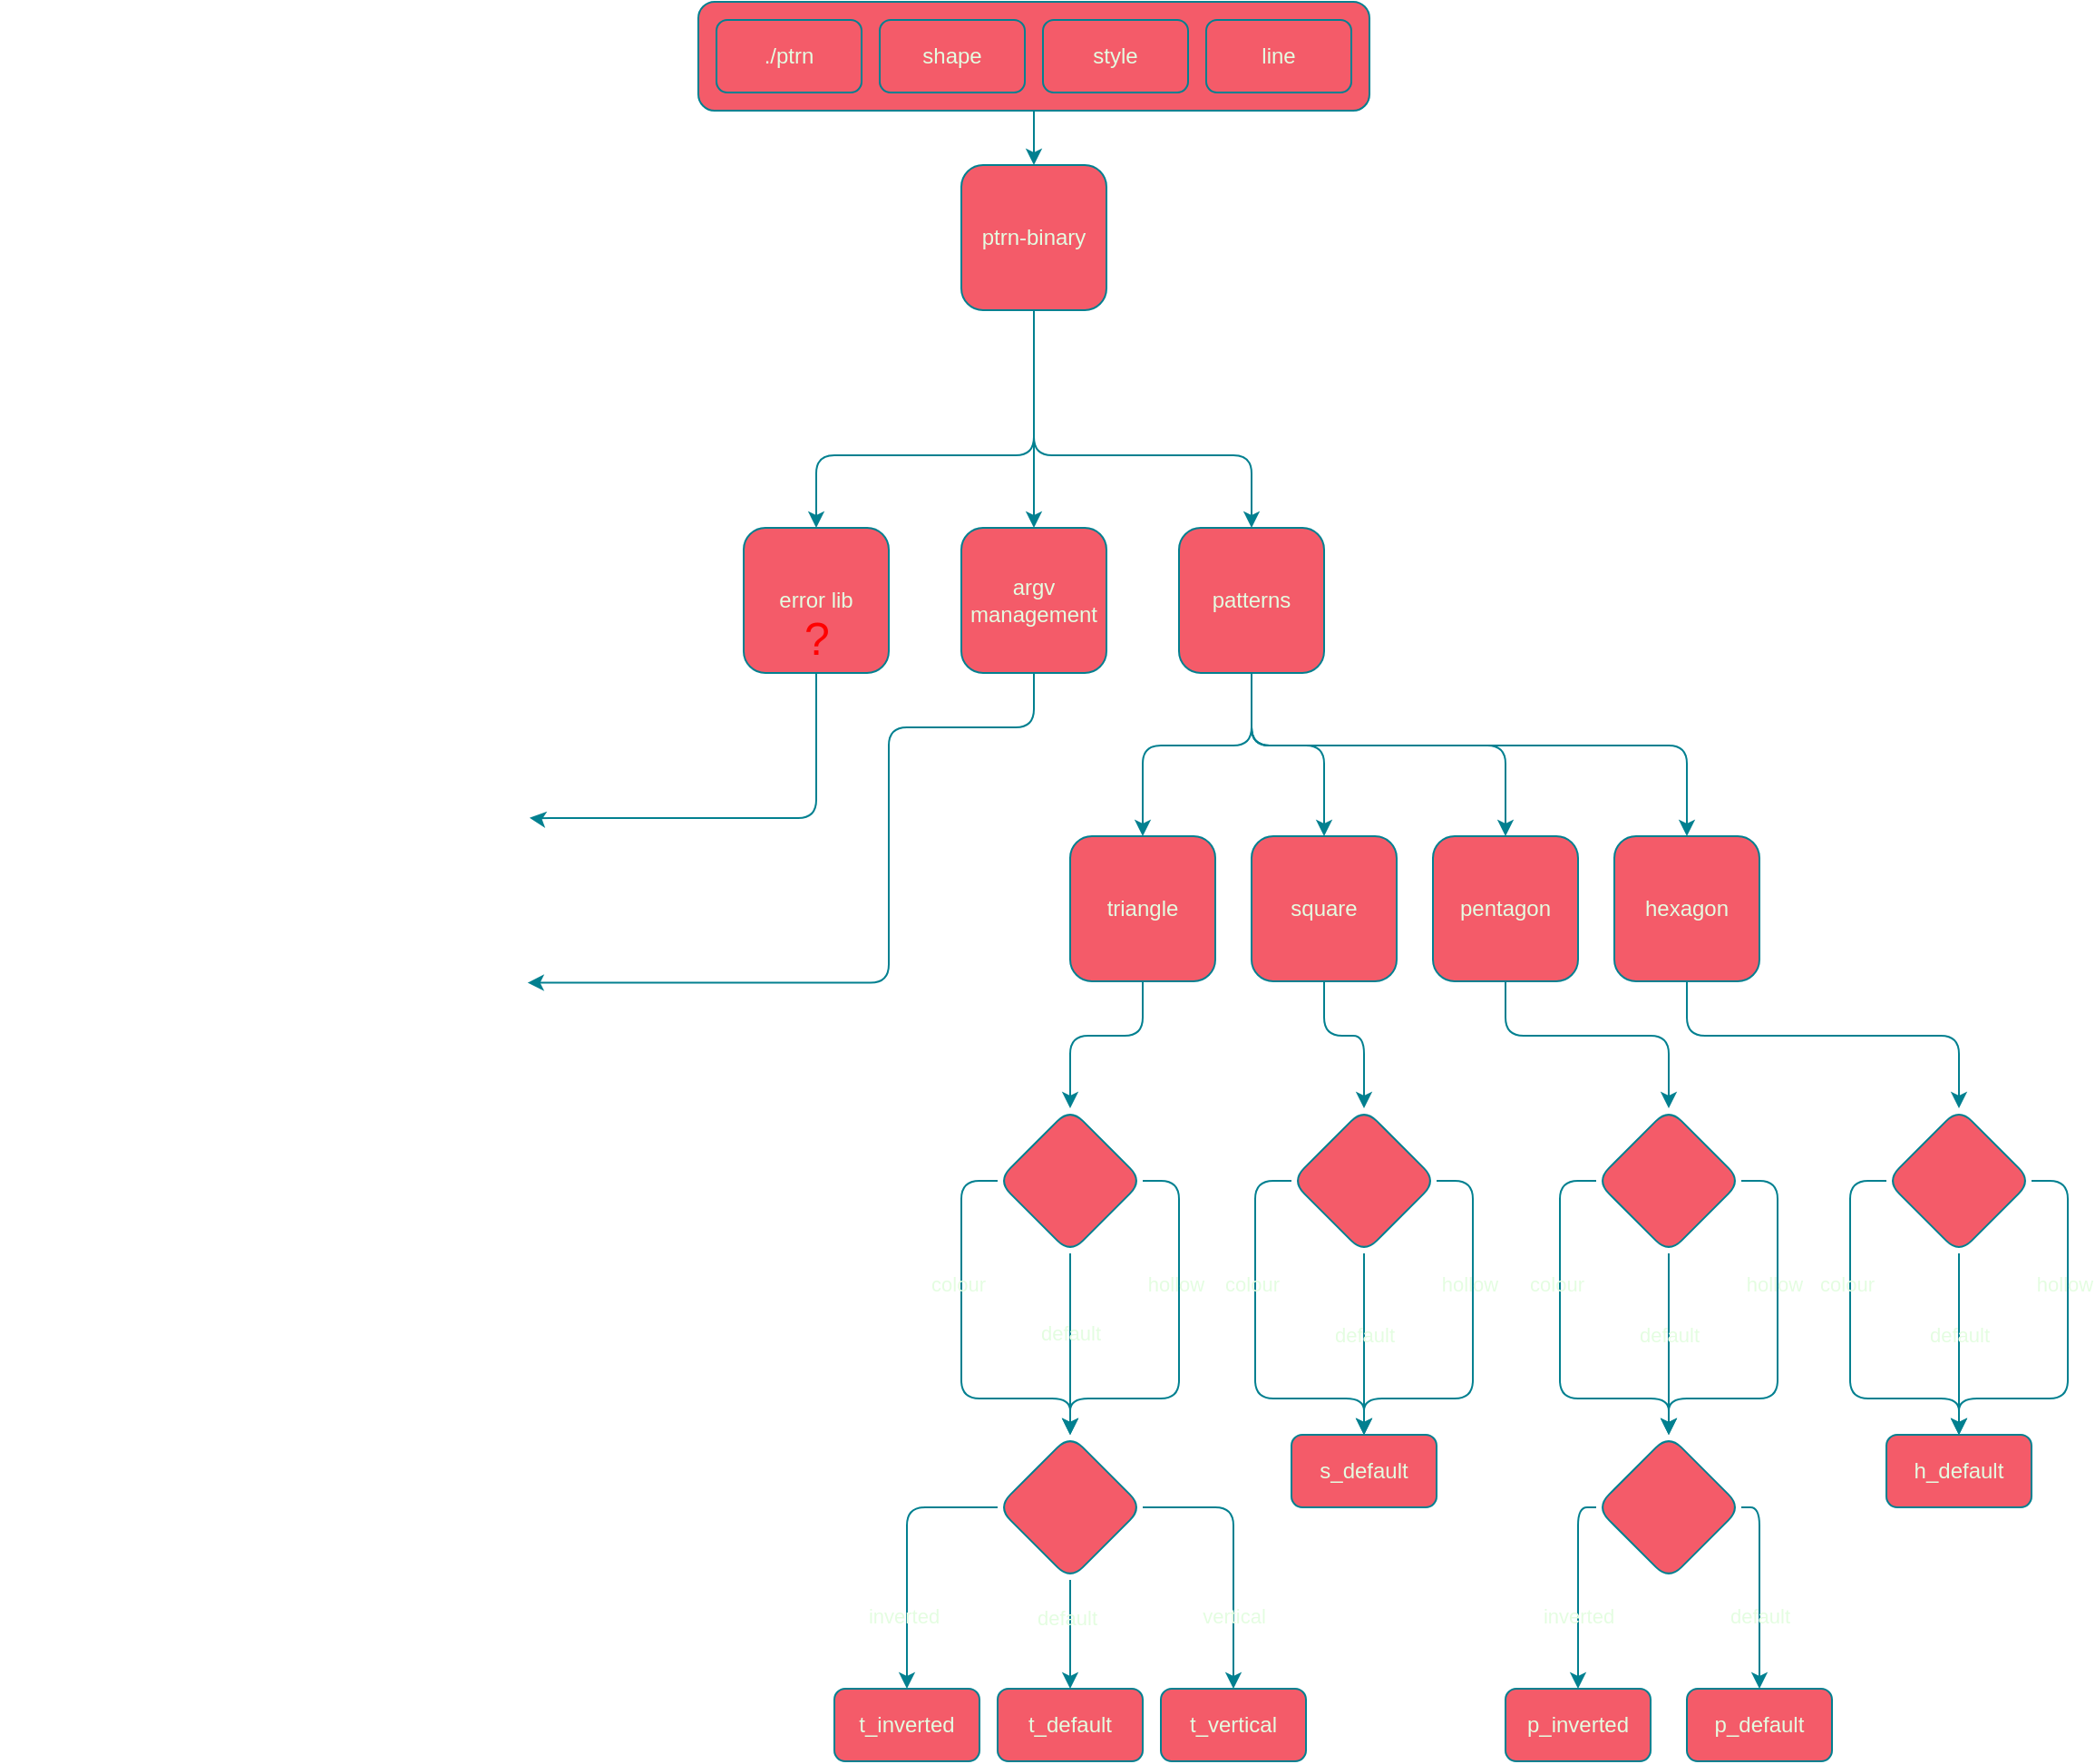 <mxfile version="21.2.1" type="device">
  <diagram name="Page-1" id="WpkoCbkD2GTZ16Bm78LT">
    <mxGraphModel dx="878" dy="1074" grid="1" gridSize="10" guides="1" tooltips="1" connect="1" arrows="1" fold="1" page="0" pageScale="1" pageWidth="827" pageHeight="1169" math="0" shadow="0">
      <root>
        <mxCell id="0" />
        <mxCell id="1" parent="0" />
        <mxCell id="5L4vMJ1TvrdWUOigA07q-71" style="edgeStyle=orthogonalEdgeStyle;rounded=1;orthogonalLoop=1;jettySize=auto;html=1;entryX=0.5;entryY=0;entryDx=0;entryDy=0;fontColor=default;labelBackgroundColor=none;strokeColor=#028090;" parent="1" source="5L4vMJ1TvrdWUOigA07q-70" target="Gud-aHtuFvEA1j-dhCJr-1" edge="1">
          <mxGeometry relative="1" as="geometry" />
        </mxCell>
        <mxCell id="5L4vMJ1TvrdWUOigA07q-70" value="" style="rounded=1;whiteSpace=wrap;html=1;labelBackgroundColor=none;fillColor=#F45B69;strokeColor=#028090;fontColor=#E4FDE1;" parent="1" vertex="1">
          <mxGeometry x="175" y="-410" width="370" height="60" as="geometry" />
        </mxCell>
        <mxCell id="Gud-aHtuFvEA1j-dhCJr-18" style="edgeStyle=orthogonalEdgeStyle;rounded=1;orthogonalLoop=1;jettySize=auto;html=1;entryX=0.5;entryY=0;entryDx=0;entryDy=0;fontColor=default;labelBackgroundColor=none;strokeColor=#028090;" parent="1" source="Gud-aHtuFvEA1j-dhCJr-1" target="Gud-aHtuFvEA1j-dhCJr-5" edge="1">
          <mxGeometry relative="1" as="geometry">
            <Array as="points">
              <mxPoint x="360" y="-160" />
              <mxPoint x="240" y="-160" />
            </Array>
          </mxGeometry>
        </mxCell>
        <mxCell id="Gud-aHtuFvEA1j-dhCJr-19" style="edgeStyle=orthogonalEdgeStyle;rounded=1;orthogonalLoop=1;jettySize=auto;html=1;fontColor=default;labelBackgroundColor=none;strokeColor=#028090;" parent="1" source="Gud-aHtuFvEA1j-dhCJr-1" target="Gud-aHtuFvEA1j-dhCJr-6" edge="1">
          <mxGeometry relative="1" as="geometry" />
        </mxCell>
        <mxCell id="Gud-aHtuFvEA1j-dhCJr-20" style="edgeStyle=orthogonalEdgeStyle;rounded=1;orthogonalLoop=1;jettySize=auto;html=1;entryX=0.5;entryY=0;entryDx=0;entryDy=0;fontColor=default;labelBackgroundColor=none;strokeColor=#028090;" parent="1" source="Gud-aHtuFvEA1j-dhCJr-1" target="Gud-aHtuFvEA1j-dhCJr-7" edge="1">
          <mxGeometry relative="1" as="geometry">
            <Array as="points">
              <mxPoint x="360" y="-160" />
              <mxPoint x="480" y="-160" />
            </Array>
          </mxGeometry>
        </mxCell>
        <mxCell id="Gud-aHtuFvEA1j-dhCJr-1" value="ptrn-binary" style="whiteSpace=wrap;html=1;aspect=fixed;labelBackgroundColor=none;rounded=1;fillColor=#F45B69;strokeColor=#028090;fontColor=#E4FDE1;" parent="1" vertex="1">
          <mxGeometry x="320" y="-320" width="80" height="80" as="geometry" />
        </mxCell>
        <mxCell id="Gud-aHtuFvEA1j-dhCJr-5" value="error lib" style="whiteSpace=wrap;html=1;aspect=fixed;rounded=1;labelBackgroundColor=none;fillColor=#F45B69;strokeColor=#028090;fontColor=#E4FDE1;" parent="1" vertex="1">
          <mxGeometry x="200" y="-120" width="80" height="80" as="geometry" />
        </mxCell>
        <mxCell id="Gud-aHtuFvEA1j-dhCJr-6" value="argv management" style="whiteSpace=wrap;html=1;aspect=fixed;rounded=1;labelBackgroundColor=none;fillColor=#F45B69;strokeColor=#028090;fontColor=#E4FDE1;" parent="1" vertex="1">
          <mxGeometry x="320" y="-120" width="80" height="80" as="geometry" />
        </mxCell>
        <mxCell id="Gud-aHtuFvEA1j-dhCJr-14" style="edgeStyle=orthogonalEdgeStyle;rounded=1;orthogonalLoop=1;jettySize=auto;html=1;entryX=0.5;entryY=0;entryDx=0;entryDy=0;fontColor=default;labelBackgroundColor=none;strokeColor=#028090;" parent="1" source="Gud-aHtuFvEA1j-dhCJr-7" target="Gud-aHtuFvEA1j-dhCJr-8" edge="1">
          <mxGeometry relative="1" as="geometry">
            <Array as="points">
              <mxPoint x="480" />
              <mxPoint x="420" />
            </Array>
          </mxGeometry>
        </mxCell>
        <mxCell id="Gud-aHtuFvEA1j-dhCJr-15" style="edgeStyle=orthogonalEdgeStyle;rounded=1;orthogonalLoop=1;jettySize=auto;html=1;entryX=0.5;entryY=0;entryDx=0;entryDy=0;fontColor=default;labelBackgroundColor=none;strokeColor=#028090;" parent="1" source="Gud-aHtuFvEA1j-dhCJr-7" target="Gud-aHtuFvEA1j-dhCJr-11" edge="1">
          <mxGeometry relative="1" as="geometry">
            <Array as="points">
              <mxPoint x="480" />
              <mxPoint x="520" />
            </Array>
          </mxGeometry>
        </mxCell>
        <mxCell id="Gud-aHtuFvEA1j-dhCJr-16" style="edgeStyle=orthogonalEdgeStyle;rounded=1;orthogonalLoop=1;jettySize=auto;html=1;fontColor=default;labelBackgroundColor=none;strokeColor=#028090;" parent="1" source="Gud-aHtuFvEA1j-dhCJr-7" target="Gud-aHtuFvEA1j-dhCJr-12" edge="1">
          <mxGeometry relative="1" as="geometry">
            <mxPoint x="480" as="targetPoint" />
            <Array as="points">
              <mxPoint x="480" />
              <mxPoint x="620" />
            </Array>
          </mxGeometry>
        </mxCell>
        <mxCell id="Gud-aHtuFvEA1j-dhCJr-17" style="edgeStyle=orthogonalEdgeStyle;rounded=1;orthogonalLoop=1;jettySize=auto;html=1;entryX=0.5;entryY=0;entryDx=0;entryDy=0;fontColor=default;labelBackgroundColor=none;strokeColor=#028090;" parent="1" source="Gud-aHtuFvEA1j-dhCJr-7" target="Gud-aHtuFvEA1j-dhCJr-13" edge="1">
          <mxGeometry relative="1" as="geometry">
            <Array as="points">
              <mxPoint x="480" />
              <mxPoint x="720" />
            </Array>
          </mxGeometry>
        </mxCell>
        <mxCell id="Gud-aHtuFvEA1j-dhCJr-7" value="patterns" style="whiteSpace=wrap;html=1;aspect=fixed;rounded=1;labelBackgroundColor=none;fillColor=#F45B69;strokeColor=#028090;fontColor=#E4FDE1;" parent="1" vertex="1">
          <mxGeometry x="440" y="-120" width="80" height="80" as="geometry" />
        </mxCell>
        <mxCell id="D-z8xl8KIapXq0l43_aG-4" style="edgeStyle=orthogonalEdgeStyle;rounded=1;orthogonalLoop=1;jettySize=auto;html=1;entryX=0.5;entryY=0;entryDx=0;entryDy=0;strokeColor=#028090;fontColor=default;fillColor=#F45B69;labelBackgroundColor=none;" edge="1" parent="1" source="Gud-aHtuFvEA1j-dhCJr-8" target="D-z8xl8KIapXq0l43_aG-2">
          <mxGeometry relative="1" as="geometry">
            <Array as="points">
              <mxPoint x="420" y="160" />
              <mxPoint x="380" y="160" />
            </Array>
          </mxGeometry>
        </mxCell>
        <mxCell id="Gud-aHtuFvEA1j-dhCJr-8" value="triangle" style="whiteSpace=wrap;html=1;aspect=fixed;rounded=1;labelBackgroundColor=none;fillColor=#F45B69;strokeColor=#028090;fontColor=#E4FDE1;" parent="1" vertex="1">
          <mxGeometry x="380" y="50" width="80" height="80" as="geometry" />
        </mxCell>
        <mxCell id="D-z8xl8KIapXq0l43_aG-42" style="edgeStyle=orthogonalEdgeStyle;rounded=1;orthogonalLoop=1;jettySize=auto;html=1;strokeColor=#028090;fontColor=default;fillColor=#F45B69;labelBackgroundColor=none;" edge="1" parent="1" source="Gud-aHtuFvEA1j-dhCJr-11" target="D-z8xl8KIapXq0l43_aG-30">
          <mxGeometry relative="1" as="geometry">
            <Array as="points">
              <mxPoint x="520" y="160" />
              <mxPoint x="542" y="160" />
            </Array>
          </mxGeometry>
        </mxCell>
        <mxCell id="Gud-aHtuFvEA1j-dhCJr-11" value="square" style="whiteSpace=wrap;html=1;aspect=fixed;rounded=1;labelBackgroundColor=none;fillColor=#F45B69;strokeColor=#028090;fontColor=#E4FDE1;" parent="1" vertex="1">
          <mxGeometry x="480" y="50" width="80" height="80" as="geometry" />
        </mxCell>
        <mxCell id="D-z8xl8KIapXq0l43_aG-66" style="edgeStyle=orthogonalEdgeStyle;rounded=1;orthogonalLoop=1;jettySize=auto;html=1;strokeColor=#028090;fontColor=default;fillColor=#F45B69;labelBackgroundColor=none;" edge="1" parent="1" source="Gud-aHtuFvEA1j-dhCJr-12" target="D-z8xl8KIapXq0l43_aG-56">
          <mxGeometry relative="1" as="geometry">
            <Array as="points">
              <mxPoint x="620" y="160" />
              <mxPoint x="710" y="160" />
            </Array>
          </mxGeometry>
        </mxCell>
        <mxCell id="Gud-aHtuFvEA1j-dhCJr-12" value="pentagon" style="whiteSpace=wrap;html=1;aspect=fixed;rounded=1;labelBackgroundColor=none;fillColor=#F45B69;strokeColor=#028090;fontColor=#E4FDE1;" parent="1" vertex="1">
          <mxGeometry x="580" y="50" width="80" height="80" as="geometry" />
        </mxCell>
        <mxCell id="D-z8xl8KIapXq0l43_aG-67" style="edgeStyle=orthogonalEdgeStyle;rounded=1;orthogonalLoop=1;jettySize=auto;html=1;strokeColor=#028090;fontColor=default;fillColor=#F45B69;labelBackgroundColor=none;" edge="1" parent="1" source="Gud-aHtuFvEA1j-dhCJr-13" target="D-z8xl8KIapXq0l43_aG-64">
          <mxGeometry relative="1" as="geometry">
            <Array as="points">
              <mxPoint x="720" y="160" />
              <mxPoint x="870" y="160" />
            </Array>
          </mxGeometry>
        </mxCell>
        <mxCell id="Gud-aHtuFvEA1j-dhCJr-13" value="hexagon" style="whiteSpace=wrap;html=1;aspect=fixed;rounded=1;labelBackgroundColor=none;fillColor=#F45B69;strokeColor=#028090;fontColor=#E4FDE1;" parent="1" vertex="1">
          <mxGeometry x="680" y="50" width="80" height="80" as="geometry" />
        </mxCell>
        <mxCell id="5L4vMJ1TvrdWUOigA07q-2" style="edgeStyle=orthogonalEdgeStyle;rounded=1;orthogonalLoop=1;jettySize=auto;html=1;entryX=1.007;entryY=0.448;entryDx=0;entryDy=0;entryPerimeter=0;labelBackgroundColor=none;fontColor=default;strokeColor=#028090;" parent="1" source="Gud-aHtuFvEA1j-dhCJr-51" target="5L4vMJ1TvrdWUOigA07q-1" edge="1">
          <mxGeometry relative="1" as="geometry">
            <Array as="points">
              <mxPoint x="240" y="40" />
              <mxPoint x="83" y="40" />
            </Array>
          </mxGeometry>
        </mxCell>
        <mxCell id="Gud-aHtuFvEA1j-dhCJr-51" value="&lt;font color=&quot;#ff0000&quot; style=&quot;font-size: 25px;&quot;&gt;?&lt;/font&gt;" style="text;html=1;align=center;verticalAlign=middle;resizable=0;points=[];autosize=1;strokeColor=none;fillColor=none;rounded=1;labelBackgroundColor=none;fontColor=#E4FDE1;" parent="1" vertex="1">
          <mxGeometry x="220" y="-80" width="40" height="40" as="geometry" />
        </mxCell>
        <mxCell id="5L4vMJ1TvrdWUOigA07q-3" style="edgeStyle=orthogonalEdgeStyle;rounded=1;orthogonalLoop=1;jettySize=auto;html=1;entryX=1.003;entryY=0.51;entryDx=0;entryDy=0;entryPerimeter=0;exitX=0.5;exitY=1;exitDx=0;exitDy=0;labelBackgroundColor=none;fontColor=default;strokeColor=#028090;" parent="1" source="Gud-aHtuFvEA1j-dhCJr-6" target="f_VNOJJt2W6MpkKkrEV8-1" edge="1">
          <mxGeometry relative="1" as="geometry">
            <mxPoint x="360.0" y="-30" as="sourcePoint" />
            <Array as="points">
              <mxPoint x="360" y="-10" />
              <mxPoint x="280" y="-10" />
              <mxPoint x="280" y="131" />
            </Array>
          </mxGeometry>
        </mxCell>
        <mxCell id="f_VNOJJt2W6MpkKkrEV8-1" value="&lt;div style=&quot;font-size: 13px;&quot;&gt;&lt;span style=&quot;background-color: initial;&quot;&gt;&lt;font color=&quot;#ffffff&quot; style=&quot;font-size: 13px;&quot;&gt;We need a argument manger to mange,&amp;nbsp;&lt;/font&gt;&lt;/span&gt;&lt;/div&gt;&lt;font color=&quot;#ffffff&quot; style=&quot;font-size: 13px;&quot;&gt;&lt;div style=&quot;&quot;&gt;&lt;span style=&quot;background-color: initial;&quot;&gt;if there is imsufficient no of inputs.&lt;/span&gt;&lt;/div&gt;&lt;div style=&quot;&quot;&gt;&lt;span style=&quot;background-color: initial;&quot;&gt;Lets say if there is no syl is defined in&lt;/span&gt;&lt;/div&gt;&lt;div style=&quot;&quot;&gt;&lt;span style=&quot;background-color: initial;&quot;&gt;cli call, the how to should be managed and all.&lt;/span&gt;&lt;/div&gt;&lt;/font&gt;" style="text;html=1;align=right;verticalAlign=middle;resizable=0;points=[];autosize=1;strokeColor=none;fillColor=none;labelBackgroundColor=none;rounded=1;fontColor=#E4FDE1;" parent="1" vertex="1">
          <mxGeometry x="-210" y="90" width="290" height="80" as="geometry" />
        </mxCell>
        <mxCell id="5L4vMJ1TvrdWUOigA07q-1" value="&lt;font color=&quot;#ffffff&quot; style=&quot;font-size: 13px;&quot;&gt;Debugging will be a lot easier if&lt;br&gt;we specify what type of error are there.&lt;br&gt;Testing can be made easy with error output.&lt;/font&gt;" style="text;html=1;align=right;verticalAlign=middle;resizable=0;points=[];autosize=1;strokeColor=none;fillColor=none;labelBackgroundColor=none;rounded=1;fontColor=#E4FDE1;" parent="1" vertex="1">
          <mxGeometry x="-200" y="13" width="280" height="60" as="geometry" />
        </mxCell>
        <mxCell id="5L4vMJ1TvrdWUOigA07q-66" value="./ptrn" style="rounded=1;whiteSpace=wrap;html=1;labelBackgroundColor=none;fillColor=#F45B69;strokeColor=#028090;fontColor=#E4FDE1;" parent="1" vertex="1">
          <mxGeometry x="185" y="-400" width="80" height="40" as="geometry" />
        </mxCell>
        <mxCell id="5L4vMJ1TvrdWUOigA07q-67" value="shape" style="rounded=1;whiteSpace=wrap;html=1;labelBackgroundColor=none;fillColor=#F45B69;strokeColor=#028090;fontColor=#E4FDE1;" parent="1" vertex="1">
          <mxGeometry x="275" y="-400" width="80" height="40" as="geometry" />
        </mxCell>
        <mxCell id="5L4vMJ1TvrdWUOigA07q-68" value="style" style="rounded=1;whiteSpace=wrap;html=1;labelBackgroundColor=none;fillColor=#F45B69;strokeColor=#028090;fontColor=#E4FDE1;" parent="1" vertex="1">
          <mxGeometry x="365" y="-400" width="80" height="40" as="geometry" />
        </mxCell>
        <mxCell id="5L4vMJ1TvrdWUOigA07q-69" value="line" style="rounded=1;whiteSpace=wrap;html=1;labelBackgroundColor=none;fillColor=#F45B69;strokeColor=#028090;fontColor=#E4FDE1;" parent="1" vertex="1">
          <mxGeometry x="455" y="-400" width="80" height="40" as="geometry" />
        </mxCell>
        <mxCell id="D-z8xl8KIapXq0l43_aG-7" style="edgeStyle=orthogonalEdgeStyle;rounded=1;orthogonalLoop=1;jettySize=auto;html=1;entryX=0.5;entryY=0;entryDx=0;entryDy=0;strokeColor=#028090;fontColor=default;fillColor=#F45B69;labelBackgroundColor=none;" edge="1" parent="1" source="D-z8xl8KIapXq0l43_aG-2" target="D-z8xl8KIapXq0l43_aG-6">
          <mxGeometry relative="1" as="geometry">
            <Array as="points">
              <mxPoint x="440" y="240" />
              <mxPoint x="440" y="360" />
              <mxPoint x="380" y="360" />
            </Array>
          </mxGeometry>
        </mxCell>
        <mxCell id="D-z8xl8KIapXq0l43_aG-10" value="hollow" style="edgeLabel;html=1;align=center;verticalAlign=middle;resizable=0;points=[];fontColor=#E4FDE1;rounded=1;labelBackgroundColor=none;" vertex="1" connectable="0" parent="D-z8xl8KIapXq0l43_aG-7">
          <mxGeometry x="-0.303" y="-2" relative="1" as="geometry">
            <mxPoint as="offset" />
          </mxGeometry>
        </mxCell>
        <mxCell id="D-z8xl8KIapXq0l43_aG-8" style="edgeStyle=orthogonalEdgeStyle;rounded=1;orthogonalLoop=1;jettySize=auto;html=1;entryX=0.5;entryY=0;entryDx=0;entryDy=0;strokeColor=#028090;fontColor=default;fillColor=#F45B69;labelBackgroundColor=none;" edge="1" parent="1" source="D-z8xl8KIapXq0l43_aG-2" target="D-z8xl8KIapXq0l43_aG-6">
          <mxGeometry relative="1" as="geometry" />
        </mxCell>
        <mxCell id="D-z8xl8KIapXq0l43_aG-12" value="default" style="edgeLabel;html=1;align=center;verticalAlign=middle;resizable=0;points=[];fontColor=#E4FDE1;rounded=1;labelBackgroundColor=none;" vertex="1" connectable="0" parent="D-z8xl8KIapXq0l43_aG-8">
          <mxGeometry x="-0.117" relative="1" as="geometry">
            <mxPoint as="offset" />
          </mxGeometry>
        </mxCell>
        <mxCell id="D-z8xl8KIapXq0l43_aG-9" style="edgeStyle=orthogonalEdgeStyle;rounded=1;orthogonalLoop=1;jettySize=auto;html=1;entryX=0.5;entryY=0;entryDx=0;entryDy=0;strokeColor=#028090;fontColor=default;fillColor=#F45B69;labelBackgroundColor=none;" edge="1" parent="1" source="D-z8xl8KIapXq0l43_aG-2" target="D-z8xl8KIapXq0l43_aG-6">
          <mxGeometry relative="1" as="geometry">
            <Array as="points">
              <mxPoint x="320" y="240" />
              <mxPoint x="320" y="360" />
              <mxPoint x="380" y="360" />
            </Array>
          </mxGeometry>
        </mxCell>
        <mxCell id="D-z8xl8KIapXq0l43_aG-13" value="colour" style="edgeLabel;html=1;align=center;verticalAlign=middle;resizable=0;points=[];fontColor=#E4FDE1;rounded=1;labelBackgroundColor=none;" vertex="1" connectable="0" parent="D-z8xl8KIapXq0l43_aG-9">
          <mxGeometry x="-0.298" y="-2" relative="1" as="geometry">
            <mxPoint as="offset" />
          </mxGeometry>
        </mxCell>
        <mxCell id="D-z8xl8KIapXq0l43_aG-2" value="" style="rhombus;whiteSpace=wrap;html=1;labelBackgroundColor=none;fillColor=#F45B69;strokeColor=#028090;fontColor=#E4FDE1;rounded=1;" vertex="1" parent="1">
          <mxGeometry x="340" y="200" width="80" height="80" as="geometry" />
        </mxCell>
        <mxCell id="D-z8xl8KIapXq0l43_aG-18" style="edgeStyle=orthogonalEdgeStyle;rounded=1;orthogonalLoop=1;jettySize=auto;html=1;entryX=0.5;entryY=0;entryDx=0;entryDy=0;strokeColor=#028090;fontColor=default;fillColor=#F45B69;labelBackgroundColor=none;" edge="1" parent="1" source="D-z8xl8KIapXq0l43_aG-6" target="D-z8xl8KIapXq0l43_aG-15">
          <mxGeometry relative="1" as="geometry" />
        </mxCell>
        <mxCell id="D-z8xl8KIapXq0l43_aG-22" value="default" style="edgeLabel;html=1;align=center;verticalAlign=middle;resizable=0;points=[];fontColor=#E4FDE1;rounded=1;labelBackgroundColor=none;" vertex="1" connectable="0" parent="D-z8xl8KIapXq0l43_aG-18">
          <mxGeometry x="-0.309" y="-2" relative="1" as="geometry">
            <mxPoint as="offset" />
          </mxGeometry>
        </mxCell>
        <mxCell id="D-z8xl8KIapXq0l43_aG-19" style="edgeStyle=orthogonalEdgeStyle;rounded=1;orthogonalLoop=1;jettySize=auto;html=1;entryX=0.5;entryY=0;entryDx=0;entryDy=0;strokeColor=#028090;fontColor=default;fillColor=#F45B69;labelBackgroundColor=none;" edge="1" parent="1" source="D-z8xl8KIapXq0l43_aG-6" target="D-z8xl8KIapXq0l43_aG-16">
          <mxGeometry relative="1" as="geometry" />
        </mxCell>
        <mxCell id="D-z8xl8KIapXq0l43_aG-21" value="vertical" style="edgeLabel;html=1;align=center;verticalAlign=middle;resizable=0;points=[];fontColor=#E4FDE1;rounded=1;labelBackgroundColor=none;" vertex="1" connectable="0" parent="D-z8xl8KIapXq0l43_aG-19">
          <mxGeometry x="0.21" y="-2" relative="1" as="geometry">
            <mxPoint x="2" y="19" as="offset" />
          </mxGeometry>
        </mxCell>
        <mxCell id="D-z8xl8KIapXq0l43_aG-20" style="edgeStyle=orthogonalEdgeStyle;rounded=1;orthogonalLoop=1;jettySize=auto;html=1;entryX=0.5;entryY=0;entryDx=0;entryDy=0;strokeColor=#028090;fontColor=default;fillColor=#F45B69;labelBackgroundColor=none;" edge="1" parent="1" source="D-z8xl8KIapXq0l43_aG-6" target="D-z8xl8KIapXq0l43_aG-17">
          <mxGeometry relative="1" as="geometry" />
        </mxCell>
        <mxCell id="D-z8xl8KIapXq0l43_aG-23" value="inverted" style="edgeLabel;html=1;align=center;verticalAlign=middle;resizable=0;points=[];fontColor=#E4FDE1;rounded=1;labelBackgroundColor=none;" vertex="1" connectable="0" parent="D-z8xl8KIapXq0l43_aG-20">
          <mxGeometry x="0.469" y="-2" relative="1" as="geometry">
            <mxPoint as="offset" />
          </mxGeometry>
        </mxCell>
        <mxCell id="D-z8xl8KIapXq0l43_aG-6" value="" style="rhombus;whiteSpace=wrap;html=1;labelBackgroundColor=none;fillColor=#F45B69;strokeColor=#028090;fontColor=#E4FDE1;rounded=1;" vertex="1" parent="1">
          <mxGeometry x="340" y="380" width="80" height="80" as="geometry" />
        </mxCell>
        <mxCell id="D-z8xl8KIapXq0l43_aG-15" value="t_default" style="rounded=1;whiteSpace=wrap;html=1;labelBackgroundColor=none;fillColor=#F45B69;strokeColor=#028090;fontColor=#E4FDE1;" vertex="1" parent="1">
          <mxGeometry x="340" y="520" width="80" height="40" as="geometry" />
        </mxCell>
        <mxCell id="D-z8xl8KIapXq0l43_aG-16" value="t_vertical" style="rounded=1;whiteSpace=wrap;html=1;labelBackgroundColor=none;fillColor=#F45B69;strokeColor=#028090;fontColor=#E4FDE1;" vertex="1" parent="1">
          <mxGeometry x="430" y="520" width="80" height="40" as="geometry" />
        </mxCell>
        <mxCell id="D-z8xl8KIapXq0l43_aG-17" value="t_inverted" style="rounded=1;whiteSpace=wrap;html=1;labelBackgroundColor=none;fillColor=#F45B69;strokeColor=#028090;fontColor=#E4FDE1;" vertex="1" parent="1">
          <mxGeometry x="250" y="520" width="80" height="40" as="geometry" />
        </mxCell>
        <mxCell id="D-z8xl8KIapXq0l43_aG-24" style="edgeStyle=orthogonalEdgeStyle;rounded=1;orthogonalLoop=1;jettySize=auto;html=1;entryX=0.5;entryY=0;entryDx=0;entryDy=0;strokeColor=#028090;fontColor=default;fillColor=#F45B69;labelBackgroundColor=none;" edge="1" parent="1" source="D-z8xl8KIapXq0l43_aG-30">
          <mxGeometry relative="1" as="geometry">
            <Array as="points">
              <mxPoint x="602" y="240" />
              <mxPoint x="602" y="360" />
              <mxPoint x="542" y="360" />
            </Array>
            <mxPoint x="542" y="380" as="targetPoint" />
          </mxGeometry>
        </mxCell>
        <mxCell id="D-z8xl8KIapXq0l43_aG-25" value="hollow" style="edgeLabel;html=1;align=center;verticalAlign=middle;resizable=0;points=[];fontColor=#E4FDE1;rounded=1;labelBackgroundColor=none;" vertex="1" connectable="0" parent="D-z8xl8KIapXq0l43_aG-24">
          <mxGeometry x="-0.303" y="-2" relative="1" as="geometry">
            <mxPoint as="offset" />
          </mxGeometry>
        </mxCell>
        <mxCell id="D-z8xl8KIapXq0l43_aG-26" style="edgeStyle=orthogonalEdgeStyle;rounded=1;orthogonalLoop=1;jettySize=auto;html=1;entryX=0.5;entryY=0;entryDx=0;entryDy=0;strokeColor=#028090;fontColor=default;fillColor=#F45B69;labelBackgroundColor=none;" edge="1" parent="1" source="D-z8xl8KIapXq0l43_aG-30">
          <mxGeometry relative="1" as="geometry">
            <mxPoint x="542" y="380" as="targetPoint" />
          </mxGeometry>
        </mxCell>
        <mxCell id="D-z8xl8KIapXq0l43_aG-27" value="default" style="edgeLabel;html=1;align=center;verticalAlign=middle;resizable=0;points=[];fontColor=#E4FDE1;rounded=1;labelBackgroundColor=none;" vertex="1" connectable="0" parent="D-z8xl8KIapXq0l43_aG-26">
          <mxGeometry x="-0.117" relative="1" as="geometry">
            <mxPoint as="offset" />
          </mxGeometry>
        </mxCell>
        <mxCell id="D-z8xl8KIapXq0l43_aG-28" style="edgeStyle=orthogonalEdgeStyle;rounded=1;orthogonalLoop=1;jettySize=auto;html=1;entryX=0.5;entryY=0;entryDx=0;entryDy=0;strokeColor=#028090;fontColor=default;fillColor=#F45B69;labelBackgroundColor=none;" edge="1" parent="1" source="D-z8xl8KIapXq0l43_aG-30">
          <mxGeometry relative="1" as="geometry">
            <Array as="points">
              <mxPoint x="482" y="240" />
              <mxPoint x="482" y="360" />
              <mxPoint x="542" y="360" />
            </Array>
            <mxPoint x="542" y="380" as="targetPoint" />
          </mxGeometry>
        </mxCell>
        <mxCell id="D-z8xl8KIapXq0l43_aG-29" value="colour" style="edgeLabel;html=1;align=center;verticalAlign=middle;resizable=0;points=[];fontColor=#E4FDE1;rounded=1;labelBackgroundColor=none;" vertex="1" connectable="0" parent="D-z8xl8KIapXq0l43_aG-28">
          <mxGeometry x="-0.298" y="-2" relative="1" as="geometry">
            <mxPoint as="offset" />
          </mxGeometry>
        </mxCell>
        <mxCell id="D-z8xl8KIapXq0l43_aG-30" value="" style="rhombus;whiteSpace=wrap;html=1;labelBackgroundColor=none;fillColor=#F45B69;strokeColor=#028090;fontColor=#E4FDE1;rounded=1;" vertex="1" parent="1">
          <mxGeometry x="502" y="200" width="80" height="80" as="geometry" />
        </mxCell>
        <mxCell id="D-z8xl8KIapXq0l43_aG-38" value="s_default" style="rounded=1;whiteSpace=wrap;html=1;labelBackgroundColor=none;fillColor=#F45B69;strokeColor=#028090;fontColor=#E4FDE1;" vertex="1" parent="1">
          <mxGeometry x="502" y="380" width="80" height="40" as="geometry" />
        </mxCell>
        <mxCell id="D-z8xl8KIapXq0l43_aG-50" style="edgeStyle=orthogonalEdgeStyle;rounded=1;orthogonalLoop=1;jettySize=auto;html=1;entryX=0.5;entryY=0;entryDx=0;entryDy=0;strokeColor=#028090;fontColor=default;fillColor=#F45B69;labelBackgroundColor=none;" edge="1" parent="1" source="D-z8xl8KIapXq0l43_aG-56">
          <mxGeometry relative="1" as="geometry">
            <Array as="points">
              <mxPoint x="770" y="240" />
              <mxPoint x="770" y="360" />
              <mxPoint x="710" y="360" />
            </Array>
            <mxPoint x="710" y="380" as="targetPoint" />
          </mxGeometry>
        </mxCell>
        <mxCell id="D-z8xl8KIapXq0l43_aG-51" value="hollow" style="edgeLabel;html=1;align=center;verticalAlign=middle;resizable=0;points=[];fontColor=#E4FDE1;rounded=1;labelBackgroundColor=none;" vertex="1" connectable="0" parent="D-z8xl8KIapXq0l43_aG-50">
          <mxGeometry x="-0.303" y="-2" relative="1" as="geometry">
            <mxPoint as="offset" />
          </mxGeometry>
        </mxCell>
        <mxCell id="D-z8xl8KIapXq0l43_aG-52" style="edgeStyle=orthogonalEdgeStyle;rounded=1;orthogonalLoop=1;jettySize=auto;html=1;entryX=0.5;entryY=0;entryDx=0;entryDy=0;strokeColor=#028090;fontColor=default;fillColor=#F45B69;labelBackgroundColor=none;" edge="1" parent="1" source="D-z8xl8KIapXq0l43_aG-56">
          <mxGeometry relative="1" as="geometry">
            <mxPoint x="710" y="380" as="targetPoint" />
          </mxGeometry>
        </mxCell>
        <mxCell id="D-z8xl8KIapXq0l43_aG-53" value="default" style="edgeLabel;html=1;align=center;verticalAlign=middle;resizable=0;points=[];fontColor=#E4FDE1;rounded=1;labelBackgroundColor=none;" vertex="1" connectable="0" parent="D-z8xl8KIapXq0l43_aG-52">
          <mxGeometry x="-0.117" relative="1" as="geometry">
            <mxPoint as="offset" />
          </mxGeometry>
        </mxCell>
        <mxCell id="D-z8xl8KIapXq0l43_aG-54" style="edgeStyle=orthogonalEdgeStyle;rounded=1;orthogonalLoop=1;jettySize=auto;html=1;entryX=0.5;entryY=0;entryDx=0;entryDy=0;strokeColor=#028090;fontColor=default;fillColor=#F45B69;labelBackgroundColor=none;" edge="1" parent="1" source="D-z8xl8KIapXq0l43_aG-56">
          <mxGeometry relative="1" as="geometry">
            <Array as="points">
              <mxPoint x="650" y="240" />
              <mxPoint x="650" y="360" />
              <mxPoint x="710" y="360" />
            </Array>
            <mxPoint x="710" y="380" as="targetPoint" />
          </mxGeometry>
        </mxCell>
        <mxCell id="D-z8xl8KIapXq0l43_aG-55" value="colour" style="edgeLabel;html=1;align=center;verticalAlign=middle;resizable=0;points=[];fontColor=#E4FDE1;rounded=1;labelBackgroundColor=none;" vertex="1" connectable="0" parent="D-z8xl8KIapXq0l43_aG-54">
          <mxGeometry x="-0.298" y="-2" relative="1" as="geometry">
            <mxPoint as="offset" />
          </mxGeometry>
        </mxCell>
        <mxCell id="D-z8xl8KIapXq0l43_aG-56" value="" style="rhombus;whiteSpace=wrap;html=1;labelBackgroundColor=none;fillColor=#F45B69;strokeColor=#028090;fontColor=#E4FDE1;rounded=1;" vertex="1" parent="1">
          <mxGeometry x="670" y="200" width="80" height="80" as="geometry" />
        </mxCell>
        <mxCell id="D-z8xl8KIapXq0l43_aG-58" style="edgeStyle=orthogonalEdgeStyle;rounded=1;orthogonalLoop=1;jettySize=auto;html=1;entryX=0.5;entryY=0;entryDx=0;entryDy=0;strokeColor=#028090;fontColor=default;fillColor=#F45B69;labelBackgroundColor=none;" edge="1" parent="1" source="D-z8xl8KIapXq0l43_aG-64">
          <mxGeometry relative="1" as="geometry">
            <Array as="points">
              <mxPoint x="930" y="240" />
              <mxPoint x="930" y="360" />
              <mxPoint x="870" y="360" />
            </Array>
            <mxPoint x="870" y="380" as="targetPoint" />
          </mxGeometry>
        </mxCell>
        <mxCell id="D-z8xl8KIapXq0l43_aG-59" value="hollow" style="edgeLabel;html=1;align=center;verticalAlign=middle;resizable=0;points=[];fontColor=#E4FDE1;rounded=1;labelBackgroundColor=none;" vertex="1" connectable="0" parent="D-z8xl8KIapXq0l43_aG-58">
          <mxGeometry x="-0.303" y="-2" relative="1" as="geometry">
            <mxPoint as="offset" />
          </mxGeometry>
        </mxCell>
        <mxCell id="D-z8xl8KIapXq0l43_aG-60" style="edgeStyle=orthogonalEdgeStyle;rounded=1;orthogonalLoop=1;jettySize=auto;html=1;entryX=0.5;entryY=0;entryDx=0;entryDy=0;strokeColor=#028090;fontColor=default;fillColor=#F45B69;labelBackgroundColor=none;" edge="1" parent="1" source="D-z8xl8KIapXq0l43_aG-64">
          <mxGeometry relative="1" as="geometry">
            <mxPoint x="870" y="380" as="targetPoint" />
          </mxGeometry>
        </mxCell>
        <mxCell id="D-z8xl8KIapXq0l43_aG-61" value="default" style="edgeLabel;html=1;align=center;verticalAlign=middle;resizable=0;points=[];fontColor=#E4FDE1;rounded=1;labelBackgroundColor=none;" vertex="1" connectable="0" parent="D-z8xl8KIapXq0l43_aG-60">
          <mxGeometry x="-0.117" relative="1" as="geometry">
            <mxPoint as="offset" />
          </mxGeometry>
        </mxCell>
        <mxCell id="D-z8xl8KIapXq0l43_aG-62" style="edgeStyle=orthogonalEdgeStyle;rounded=1;orthogonalLoop=1;jettySize=auto;html=1;entryX=0.5;entryY=0;entryDx=0;entryDy=0;strokeColor=#028090;fontColor=default;fillColor=#F45B69;labelBackgroundColor=none;" edge="1" parent="1" source="D-z8xl8KIapXq0l43_aG-64">
          <mxGeometry relative="1" as="geometry">
            <Array as="points">
              <mxPoint x="810" y="240" />
              <mxPoint x="810" y="360" />
              <mxPoint x="870" y="360" />
            </Array>
            <mxPoint x="870" y="380" as="targetPoint" />
          </mxGeometry>
        </mxCell>
        <mxCell id="D-z8xl8KIapXq0l43_aG-63" value="colour" style="edgeLabel;html=1;align=center;verticalAlign=middle;resizable=0;points=[];fontColor=#E4FDE1;rounded=1;labelBackgroundColor=none;" vertex="1" connectable="0" parent="D-z8xl8KIapXq0l43_aG-62">
          <mxGeometry x="-0.298" y="-2" relative="1" as="geometry">
            <mxPoint as="offset" />
          </mxGeometry>
        </mxCell>
        <mxCell id="D-z8xl8KIapXq0l43_aG-64" value="" style="rhombus;whiteSpace=wrap;html=1;labelBackgroundColor=none;fillColor=#F45B69;strokeColor=#028090;fontColor=#E4FDE1;rounded=1;" vertex="1" parent="1">
          <mxGeometry x="830" y="200" width="80" height="80" as="geometry" />
        </mxCell>
        <mxCell id="D-z8xl8KIapXq0l43_aG-65" value="h_default" style="rounded=1;whiteSpace=wrap;html=1;labelBackgroundColor=none;fillColor=#F45B69;strokeColor=#028090;fontColor=#E4FDE1;" vertex="1" parent="1">
          <mxGeometry x="830" y="380" width="80" height="40" as="geometry" />
        </mxCell>
        <mxCell id="D-z8xl8KIapXq0l43_aG-75" style="edgeStyle=orthogonalEdgeStyle;rounded=1;orthogonalLoop=1;jettySize=auto;html=1;entryX=0.5;entryY=0;entryDx=0;entryDy=0;strokeColor=#028090;fontColor=default;fillColor=#F45B69;labelBackgroundColor=none;" edge="1" parent="1" source="D-z8xl8KIapXq0l43_aG-72" target="D-z8xl8KIapXq0l43_aG-74">
          <mxGeometry relative="1" as="geometry">
            <Array as="points">
              <mxPoint x="660" y="420" />
            </Array>
          </mxGeometry>
        </mxCell>
        <mxCell id="D-z8xl8KIapXq0l43_aG-80" value="inverted" style="edgeLabel;html=1;align=center;verticalAlign=middle;resizable=0;points=[];fontColor=#E4FDE1;rounded=1;labelBackgroundColor=none;" vertex="1" connectable="0" parent="D-z8xl8KIapXq0l43_aG-75">
          <mxGeometry x="-0.037" y="-1" relative="1" as="geometry">
            <mxPoint x="1" y="17" as="offset" />
          </mxGeometry>
        </mxCell>
        <mxCell id="D-z8xl8KIapXq0l43_aG-76" style="edgeStyle=orthogonalEdgeStyle;rounded=1;orthogonalLoop=1;jettySize=auto;html=1;entryX=0.5;entryY=0;entryDx=0;entryDy=0;strokeColor=#028090;fontColor=default;fillColor=#F45B69;labelBackgroundColor=none;" edge="1" parent="1" source="D-z8xl8KIapXq0l43_aG-72" target="D-z8xl8KIapXq0l43_aG-73">
          <mxGeometry relative="1" as="geometry">
            <Array as="points">
              <mxPoint x="760" y="420" />
            </Array>
          </mxGeometry>
        </mxCell>
        <mxCell id="D-z8xl8KIapXq0l43_aG-79" value="default" style="edgeLabel;html=1;align=center;verticalAlign=middle;resizable=0;points=[];fontColor=#E4FDE1;rounded=1;labelBackgroundColor=none;" vertex="1" connectable="0" parent="D-z8xl8KIapXq0l43_aG-76">
          <mxGeometry x="-0.15" y="2" relative="1" as="geometry">
            <mxPoint x="-2" y="23" as="offset" />
          </mxGeometry>
        </mxCell>
        <mxCell id="D-z8xl8KIapXq0l43_aG-72" value="" style="rhombus;whiteSpace=wrap;html=1;labelBackgroundColor=none;fillColor=#F45B69;strokeColor=#028090;fontColor=#E4FDE1;rounded=1;" vertex="1" parent="1">
          <mxGeometry x="670" y="380" width="80" height="80" as="geometry" />
        </mxCell>
        <mxCell id="D-z8xl8KIapXq0l43_aG-73" value="p_default" style="rounded=1;whiteSpace=wrap;html=1;labelBackgroundColor=none;fillColor=#F45B69;strokeColor=#028090;fontColor=#E4FDE1;" vertex="1" parent="1">
          <mxGeometry x="720" y="520" width="80" height="40" as="geometry" />
        </mxCell>
        <mxCell id="D-z8xl8KIapXq0l43_aG-74" value="p_inverted" style="rounded=1;whiteSpace=wrap;html=1;labelBackgroundColor=none;fillColor=#F45B69;strokeColor=#028090;fontColor=#E4FDE1;" vertex="1" parent="1">
          <mxGeometry x="620" y="520" width="80" height="40" as="geometry" />
        </mxCell>
      </root>
    </mxGraphModel>
  </diagram>
</mxfile>
